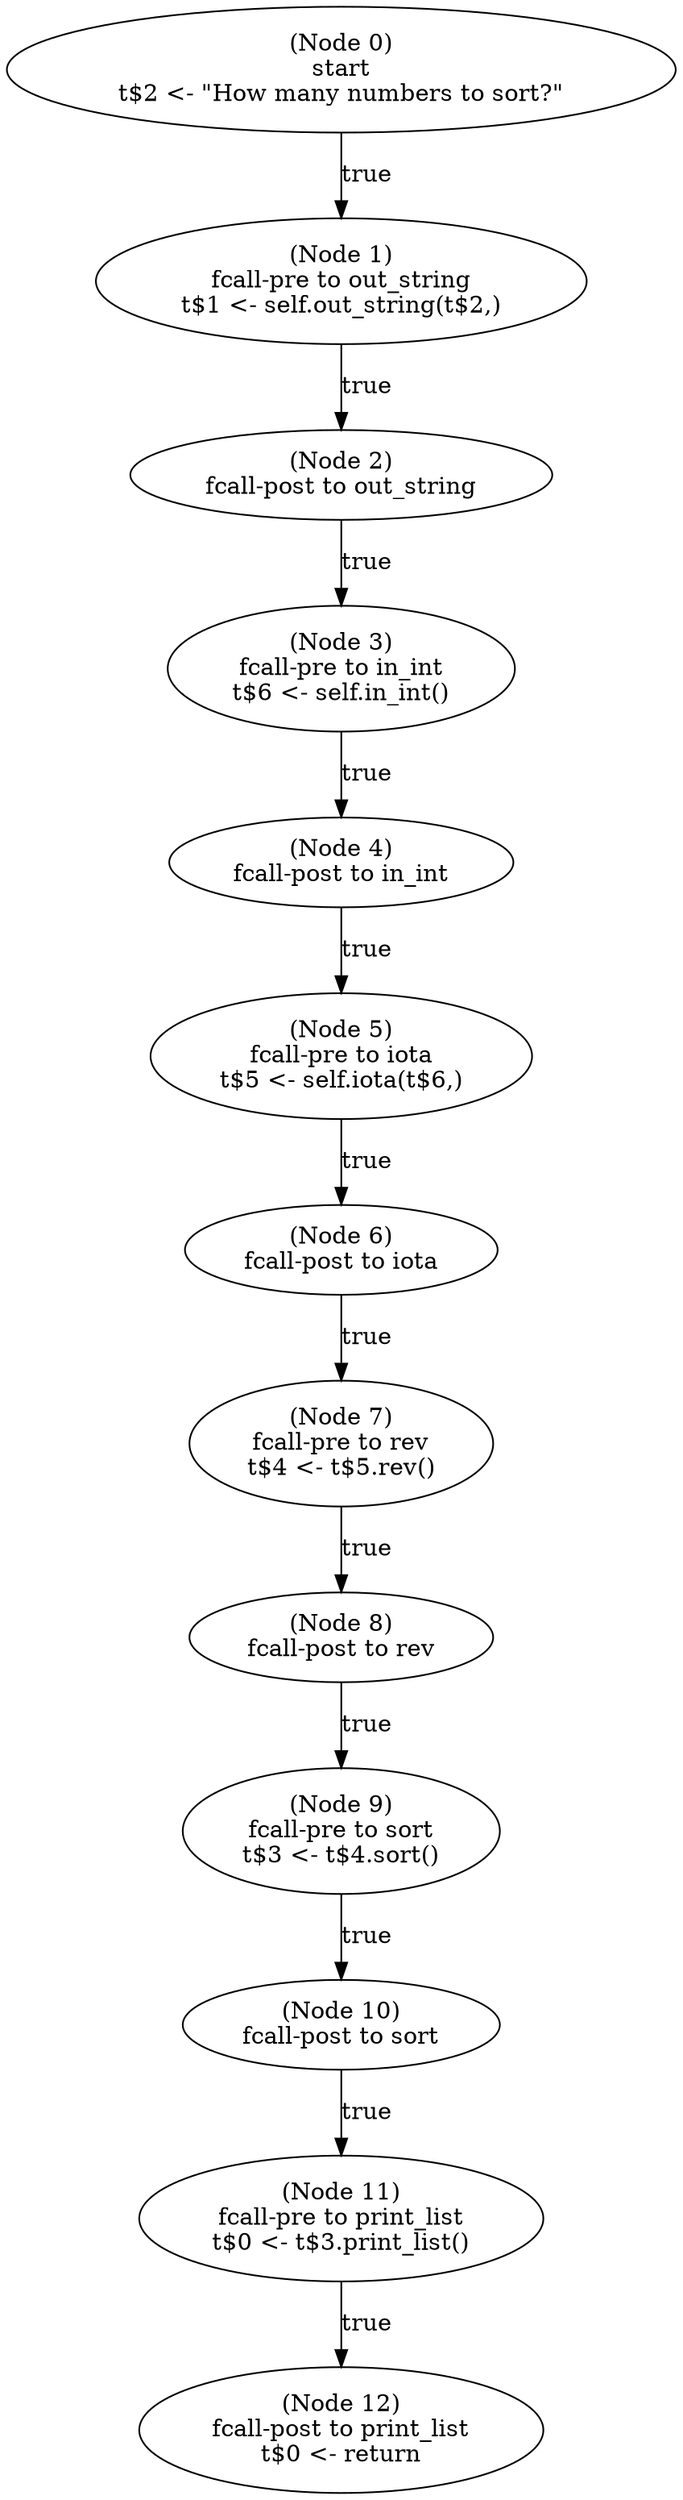 digraph main_pre {
  n0 [label="(Node 0)\nstart\nt$2 <- \"How many numbers to sort?\"\n"];
 n0 -> n1 [label="true"];
  n1 [label="(Node 1)\nfcall-pre to out_string\nt$1 <- self.out_string(t$2,)\n"];
 n1 -> n2 [label="true"];
  n2 [label="(Node 2)\nfcall-post to out_string\n"];
 n2 -> n3 [label="true"];
  n3 [label="(Node 3)\nfcall-pre to in_int\nt$6 <- self.in_int()\n"];
 n3 -> n4 [label="true"];
  n4 [label="(Node 4)\nfcall-post to in_int\n"];
 n4 -> n5 [label="true"];
  n5 [label="(Node 5)\nfcall-pre to iota\nt$5 <- self.iota(t$6,)\n"];
 n5 -> n6 [label="true"];
  n6 [label="(Node 6)\nfcall-post to iota\n"];
 n6 -> n7 [label="true"];
  n7 [label="(Node 7)\nfcall-pre to rev\nt$4 <- t$5.rev()\n"];
 n7 -> n8 [label="true"];
  n8 [label="(Node 8)\nfcall-post to rev\n"];
 n8 -> n9 [label="true"];
  n9 [label="(Node 9)\nfcall-pre to sort\nt$3 <- t$4.sort()\n"];
 n9 -> n10 [label="true"];
  n10 [label="(Node 10)\nfcall-post to sort\n"];
 n10 -> n11 [label="true"];
  n11 [label="(Node 11)\nfcall-pre to print_list\nt$0 <- t$3.print_list()\n"];
 n11 -> n12 [label="true"];
  n12 [label="(Node 12)\nfcall-post to print_list\nt$0 <- return\n"];
}
